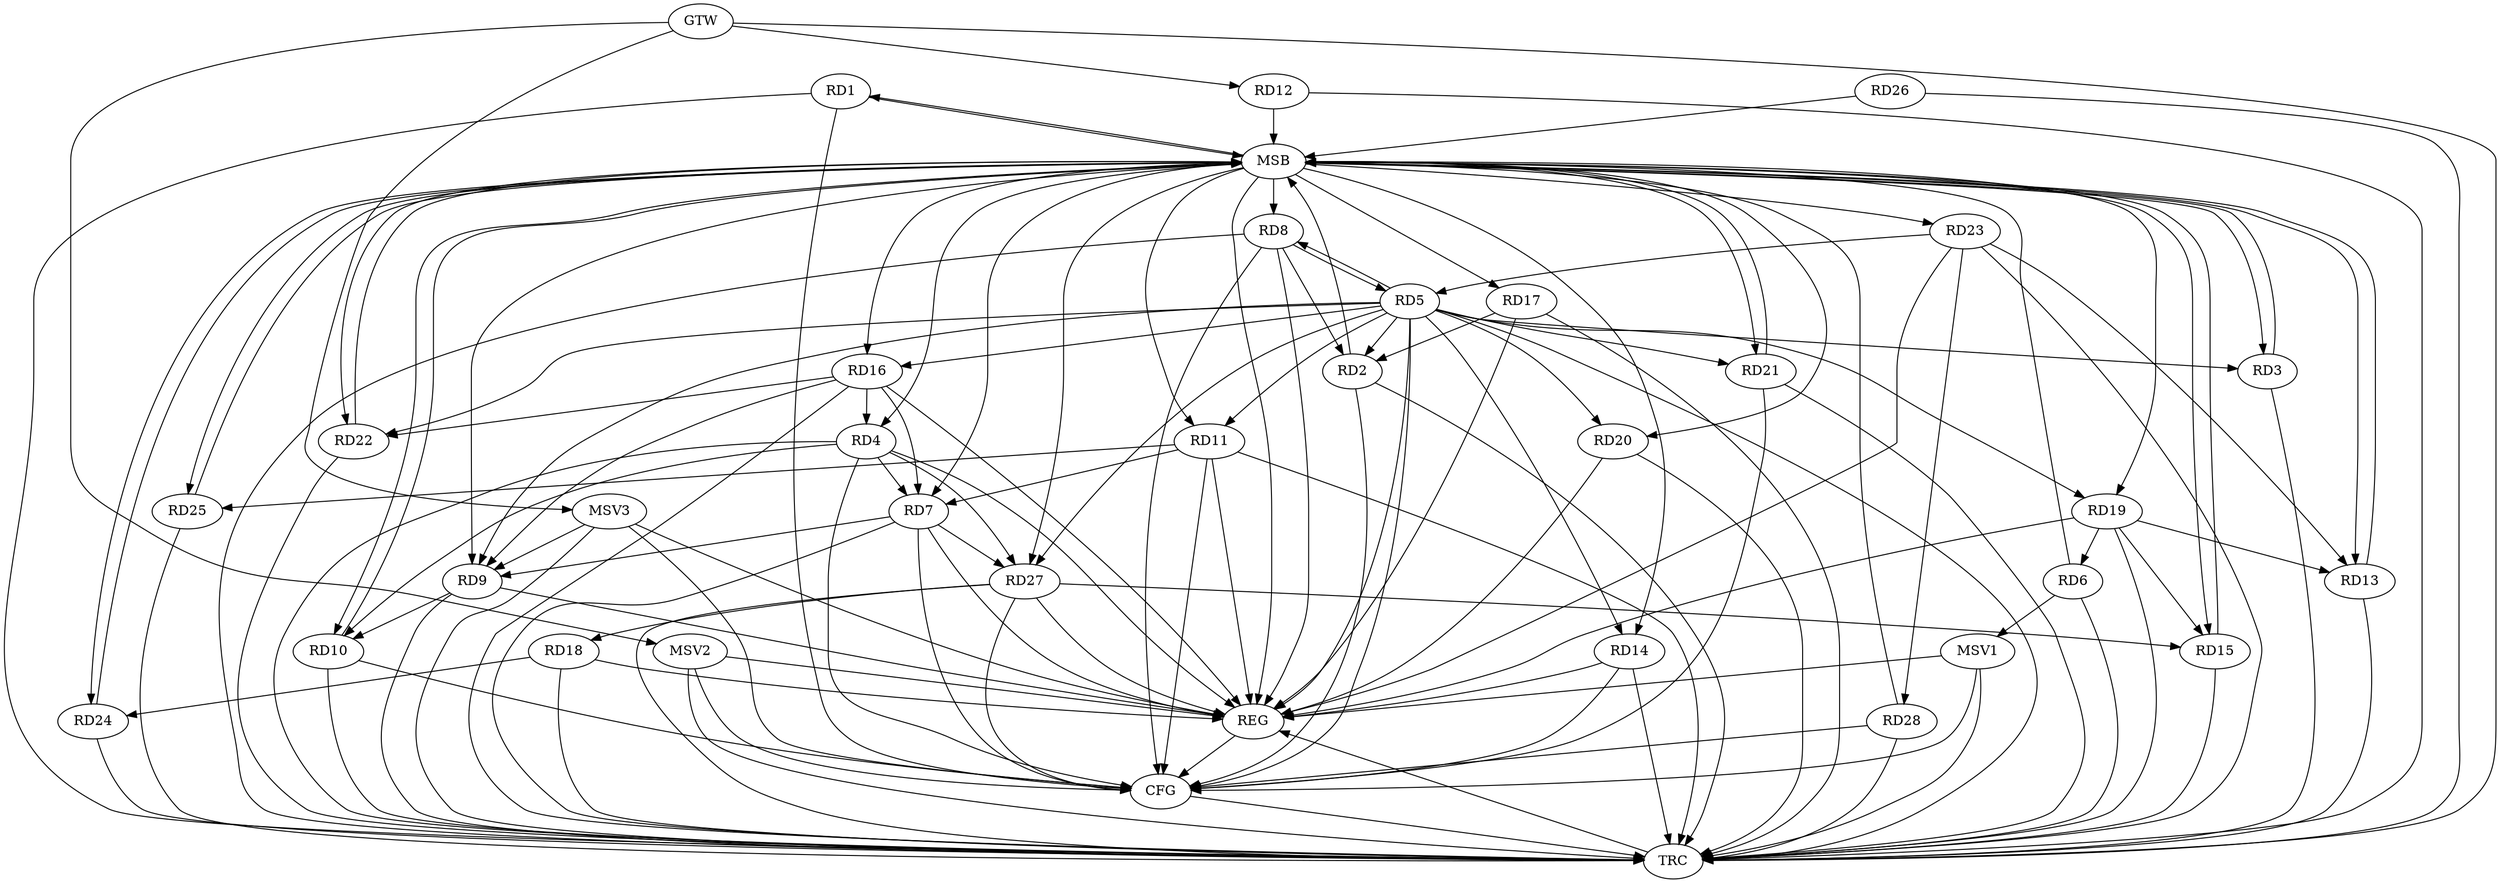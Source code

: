 strict digraph G {
  RD1 [ label="RD1" ];
  RD2 [ label="RD2" ];
  RD3 [ label="RD3" ];
  RD4 [ label="RD4" ];
  RD5 [ label="RD5" ];
  RD6 [ label="RD6" ];
  RD7 [ label="RD7" ];
  RD8 [ label="RD8" ];
  RD9 [ label="RD9" ];
  RD10 [ label="RD10" ];
  RD11 [ label="RD11" ];
  RD12 [ label="RD12" ];
  RD13 [ label="RD13" ];
  RD14 [ label="RD14" ];
  RD15 [ label="RD15" ];
  RD16 [ label="RD16" ];
  RD17 [ label="RD17" ];
  RD18 [ label="RD18" ];
  RD19 [ label="RD19" ];
  RD20 [ label="RD20" ];
  RD21 [ label="RD21" ];
  RD22 [ label="RD22" ];
  RD23 [ label="RD23" ];
  RD24 [ label="RD24" ];
  RD25 [ label="RD25" ];
  RD26 [ label="RD26" ];
  RD27 [ label="RD27" ];
  RD28 [ label="RD28" ];
  GTW [ label="GTW" ];
  REG [ label="REG" ];
  MSB [ label="MSB" ];
  CFG [ label="CFG" ];
  TRC [ label="TRC" ];
  MSV1 [ label="MSV1" ];
  MSV2 [ label="MSV2" ];
  MSV3 [ label="MSV3" ];
  RD5 -> RD2;
  RD8 -> RD2;
  RD17 -> RD2;
  RD4 -> RD7;
  RD4 -> RD10;
  RD16 -> RD4;
  RD4 -> RD27;
  RD8 -> RD5;
  RD5 -> RD9;
  RD5 -> RD20;
  RD5 -> RD22;
  RD23 -> RD5;
  RD5 -> RD27;
  RD19 -> RD6;
  RD7 -> RD9;
  RD11 -> RD7;
  RD16 -> RD7;
  RD7 -> RD27;
  RD9 -> RD10;
  RD16 -> RD9;
  RD11 -> RD25;
  RD19 -> RD13;
  RD23 -> RD13;
  RD19 -> RD15;
  RD27 -> RD15;
  RD16 -> RD22;
  RD18 -> RD24;
  RD27 -> RD18;
  RD23 -> RD28;
  GTW -> RD12;
  RD4 -> REG;
  RD5 -> REG;
  RD7 -> REG;
  RD8 -> REG;
  RD9 -> REG;
  RD11 -> REG;
  RD14 -> REG;
  RD16 -> REG;
  RD17 -> REG;
  RD18 -> REG;
  RD19 -> REG;
  RD20 -> REG;
  RD23 -> REG;
  RD27 -> REG;
  RD1 -> MSB;
  MSB -> RD4;
  MSB -> RD15;
  MSB -> RD17;
  MSB -> RD22;
  MSB -> REG;
  RD2 -> MSB;
  RD3 -> MSB;
  MSB -> RD19;
  MSB -> RD20;
  MSB -> RD25;
  MSB -> RD27;
  RD6 -> MSB;
  MSB -> RD13;
  RD10 -> MSB;
  MSB -> RD16;
  RD12 -> MSB;
  MSB -> RD3;
  MSB -> RD21;
  RD13 -> MSB;
  MSB -> RD1;
  MSB -> RD10;
  MSB -> RD24;
  RD15 -> MSB;
  MSB -> RD23;
  RD21 -> MSB;
  RD22 -> MSB;
  RD24 -> MSB;
  MSB -> RD9;
  MSB -> RD11;
  MSB -> RD14;
  RD25 -> MSB;
  MSB -> RD8;
  RD26 -> MSB;
  MSB -> RD7;
  RD28 -> MSB;
  RD14 -> CFG;
  RD10 -> CFG;
  RD4 -> CFG;
  RD8 -> CFG;
  RD1 -> CFG;
  RD11 -> CFG;
  RD2 -> CFG;
  RD28 -> CFG;
  RD21 -> CFG;
  RD7 -> CFG;
  RD5 -> CFG;
  RD27 -> CFG;
  REG -> CFG;
  RD1 -> TRC;
  RD2 -> TRC;
  RD3 -> TRC;
  RD4 -> TRC;
  RD5 -> TRC;
  RD6 -> TRC;
  RD7 -> TRC;
  RD8 -> TRC;
  RD9 -> TRC;
  RD10 -> TRC;
  RD11 -> TRC;
  RD12 -> TRC;
  RD13 -> TRC;
  RD14 -> TRC;
  RD15 -> TRC;
  RD16 -> TRC;
  RD17 -> TRC;
  RD18 -> TRC;
  RD19 -> TRC;
  RD20 -> TRC;
  RD21 -> TRC;
  RD22 -> TRC;
  RD23 -> TRC;
  RD24 -> TRC;
  RD25 -> TRC;
  RD26 -> TRC;
  RD27 -> TRC;
  RD28 -> TRC;
  GTW -> TRC;
  CFG -> TRC;
  TRC -> REG;
  RD5 -> RD8;
  RD5 -> RD14;
  RD5 -> RD16;
  RD5 -> RD19;
  RD5 -> RD21;
  RD5 -> RD11;
  RD5 -> RD3;
  RD6 -> MSV1;
  MSV1 -> REG;
  MSV1 -> TRC;
  MSV1 -> CFG;
  GTW -> MSV2;
  MSV2 -> REG;
  MSV2 -> TRC;
  MSV2 -> CFG;
  MSV3 -> RD9;
  GTW -> MSV3;
  MSV3 -> REG;
  MSV3 -> TRC;
  MSV3 -> CFG;
}
